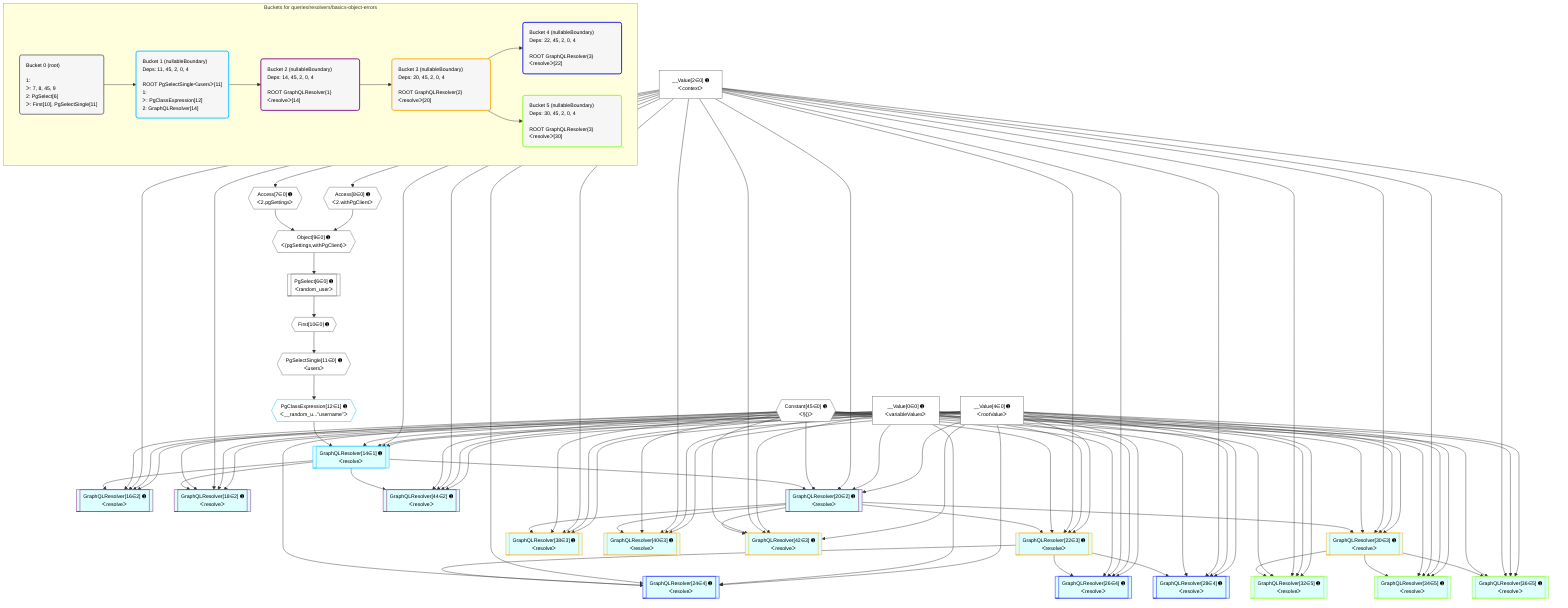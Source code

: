 %%{init: {'themeVariables': { 'fontSize': '12px'}}}%%
graph TD
    classDef path fill:#eee,stroke:#000,color:#000
    classDef plan fill:#fff,stroke-width:1px,color:#000
    classDef itemplan fill:#fff,stroke-width:2px,color:#000
    classDef unbatchedplan fill:#dff,stroke-width:1px,color:#000
    classDef sideeffectplan fill:#fcc,stroke-width:2px,color:#000
    classDef bucket fill:#f6f6f6,color:#000,stroke-width:2px,text-align:left


    %% plan dependencies
    Object9{{"Object[9∈0] ➊<br />ᐸ{pgSettings,withPgClient}ᐳ"}}:::plan
    Access7{{"Access[7∈0] ➊<br />ᐸ2.pgSettingsᐳ"}}:::plan
    Access8{{"Access[8∈0] ➊<br />ᐸ2.withPgClientᐳ"}}:::plan
    Access7 & Access8 --> Object9
    PgSelect6[["PgSelect[6∈0] ➊<br />ᐸrandom_userᐳ"]]:::plan
    Object9 --> PgSelect6
    __Value2["__Value[2∈0] ➊<br />ᐸcontextᐳ"]:::plan
    __Value2 --> Access7
    __Value2 --> Access8
    First10{{"First[10∈0] ➊"}}:::plan
    PgSelect6 --> First10
    PgSelectSingle11{{"PgSelectSingle[11∈0] ➊<br />ᐸusersᐳ"}}:::plan
    First10 --> PgSelectSingle11
    __Value0["__Value[0∈0] ➊<br />ᐸvariableValuesᐳ"]:::plan
    __Value4["__Value[4∈0] ➊<br />ᐸrootValueᐳ"]:::plan
    Constant45{{"Constant[45∈0] ➊<br />ᐸ§{}ᐳ"}}:::plan
    GraphQLResolver14[["GraphQLResolver[14∈1] ➊<br />ᐸresolveᐳ"]]:::unbatchedplan
    PgClassExpression12{{"PgClassExpression[12∈1] ➊<br />ᐸ__random_u...”username”ᐳ"}}:::plan
    PgClassExpression12 & Constant45 & __Value2 & __Value0 & __Value4 --> GraphQLResolver14
    PgSelectSingle11 --> PgClassExpression12
    GraphQLResolver16[["GraphQLResolver[16∈2] ➊<br />ᐸresolveᐳ"]]:::unbatchedplan
    GraphQLResolver14 & Constant45 & __Value2 & __Value0 & __Value4 --> GraphQLResolver16
    GraphQLResolver18[["GraphQLResolver[18∈2] ➊<br />ᐸresolveᐳ"]]:::unbatchedplan
    GraphQLResolver14 & Constant45 & __Value2 & __Value0 & __Value4 --> GraphQLResolver18
    GraphQLResolver20[["GraphQLResolver[20∈2] ➊<br />ᐸresolveᐳ"]]:::unbatchedplan
    GraphQLResolver14 & Constant45 & __Value2 & __Value0 & __Value4 --> GraphQLResolver20
    GraphQLResolver44[["GraphQLResolver[44∈2] ➊<br />ᐸresolveᐳ"]]:::unbatchedplan
    GraphQLResolver14 & Constant45 & __Value2 & __Value0 & __Value4 --> GraphQLResolver44
    GraphQLResolver22[["GraphQLResolver[22∈3] ➊<br />ᐸresolveᐳ"]]:::unbatchedplan
    GraphQLResolver20 & Constant45 & __Value2 & __Value0 & __Value4 --> GraphQLResolver22
    GraphQLResolver30[["GraphQLResolver[30∈3] ➊<br />ᐸresolveᐳ"]]:::unbatchedplan
    GraphQLResolver20 & Constant45 & __Value2 & __Value0 & __Value4 --> GraphQLResolver30
    GraphQLResolver38[["GraphQLResolver[38∈3] ➊<br />ᐸresolveᐳ"]]:::unbatchedplan
    GraphQLResolver20 & Constant45 & __Value2 & __Value0 & __Value4 --> GraphQLResolver38
    GraphQLResolver40[["GraphQLResolver[40∈3] ➊<br />ᐸresolveᐳ"]]:::unbatchedplan
    GraphQLResolver20 & Constant45 & __Value2 & __Value0 & __Value4 --> GraphQLResolver40
    GraphQLResolver42[["GraphQLResolver[42∈3] ➊<br />ᐸresolveᐳ"]]:::unbatchedplan
    GraphQLResolver20 & Constant45 & __Value2 & __Value0 & __Value4 --> GraphQLResolver42
    GraphQLResolver24[["GraphQLResolver[24∈4] ➊<br />ᐸresolveᐳ"]]:::unbatchedplan
    GraphQLResolver22 & Constant45 & __Value2 & __Value0 & __Value4 --> GraphQLResolver24
    GraphQLResolver26[["GraphQLResolver[26∈4] ➊<br />ᐸresolveᐳ"]]:::unbatchedplan
    GraphQLResolver22 & Constant45 & __Value2 & __Value0 & __Value4 --> GraphQLResolver26
    GraphQLResolver28[["GraphQLResolver[28∈4] ➊<br />ᐸresolveᐳ"]]:::unbatchedplan
    GraphQLResolver22 & Constant45 & __Value2 & __Value0 & __Value4 --> GraphQLResolver28
    GraphQLResolver32[["GraphQLResolver[32∈5] ➊<br />ᐸresolveᐳ"]]:::unbatchedplan
    GraphQLResolver30 & Constant45 & __Value2 & __Value0 & __Value4 --> GraphQLResolver32
    GraphQLResolver34[["GraphQLResolver[34∈5] ➊<br />ᐸresolveᐳ"]]:::unbatchedplan
    GraphQLResolver30 & Constant45 & __Value2 & __Value0 & __Value4 --> GraphQLResolver34
    GraphQLResolver36[["GraphQLResolver[36∈5] ➊<br />ᐸresolveᐳ"]]:::unbatchedplan
    GraphQLResolver30 & Constant45 & __Value2 & __Value0 & __Value4 --> GraphQLResolver36

    %% define steps

    subgraph "Buckets for queries/resolvers/basics-object-errors"
    Bucket0("Bucket 0 (root)<br /><br />1: <br />ᐳ: 7, 8, 45, 9<br />2: PgSelect[6]<br />ᐳ: First[10], PgSelectSingle[11]"):::bucket
    classDef bucket0 stroke:#696969
    class Bucket0,__Value0,__Value2,__Value4,PgSelect6,Access7,Access8,Object9,First10,PgSelectSingle11,Constant45 bucket0
    Bucket1("Bucket 1 (nullableBoundary)<br />Deps: 11, 45, 2, 0, 4<br /><br />ROOT PgSelectSingleᐸusersᐳ[11]<br />1: <br />ᐳ: PgClassExpression[12]<br />2: GraphQLResolver[14]"):::bucket
    classDef bucket1 stroke:#00bfff
    class Bucket1,PgClassExpression12,GraphQLResolver14 bucket1
    Bucket2("Bucket 2 (nullableBoundary)<br />Deps: 14, 45, 2, 0, 4<br /><br />ROOT GraphQLResolver{1}ᐸresolveᐳ[14]"):::bucket
    classDef bucket2 stroke:#7f007f
    class Bucket2,GraphQLResolver16,GraphQLResolver18,GraphQLResolver20,GraphQLResolver44 bucket2
    Bucket3("Bucket 3 (nullableBoundary)<br />Deps: 20, 45, 2, 0, 4<br /><br />ROOT GraphQLResolver{2}ᐸresolveᐳ[20]"):::bucket
    classDef bucket3 stroke:#ffa500
    class Bucket3,GraphQLResolver22,GraphQLResolver30,GraphQLResolver38,GraphQLResolver40,GraphQLResolver42 bucket3
    Bucket4("Bucket 4 (nullableBoundary)<br />Deps: 22, 45, 2, 0, 4<br /><br />ROOT GraphQLResolver{3}ᐸresolveᐳ[22]"):::bucket
    classDef bucket4 stroke:#0000ff
    class Bucket4,GraphQLResolver24,GraphQLResolver26,GraphQLResolver28 bucket4
    Bucket5("Bucket 5 (nullableBoundary)<br />Deps: 30, 45, 2, 0, 4<br /><br />ROOT GraphQLResolver{3}ᐸresolveᐳ[30]"):::bucket
    classDef bucket5 stroke:#7fff00
    class Bucket5,GraphQLResolver32,GraphQLResolver34,GraphQLResolver36 bucket5
    Bucket0 --> Bucket1
    Bucket1 --> Bucket2
    Bucket2 --> Bucket3
    Bucket3 --> Bucket4 & Bucket5
    end